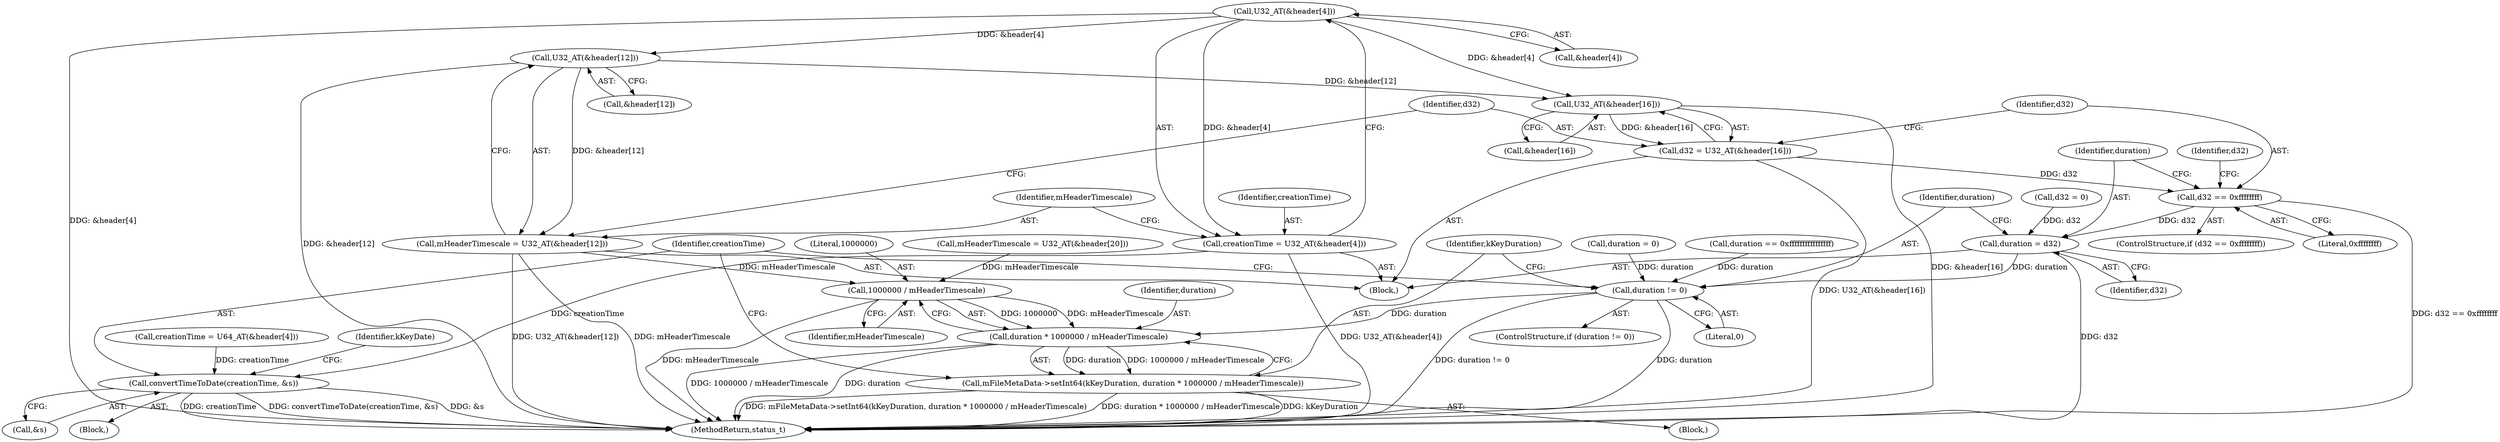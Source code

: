 digraph "0_Android_463a6f807e187828442949d1924e143cf07778c6@array" {
"1002419" [label="(Call,U32_AT(&header[4]))"];
"1002417" [label="(Call,creationTime = U32_AT(&header[4]))"];
"1002463" [label="(Call,convertTimeToDate(creationTime, &s))"];
"1002426" [label="(Call,U32_AT(&header[12]))"];
"1002424" [label="(Call,mHeaderTimescale = U32_AT(&header[12]))"];
"1002459" [label="(Call,1000000 / mHeaderTimescale)"];
"1002457" [label="(Call,duration * 1000000 / mHeaderTimescale)"];
"1002455" [label="(Call,mFileMetaData->setInt64(kKeyDuration, duration * 1000000 / mHeaderTimescale))"];
"1002434" [label="(Call,U32_AT(&header[16]))"];
"1002432" [label="(Call,d32 = U32_AT(&header[16]))"];
"1002440" [label="(Call,d32 == 0xffffffff)"];
"1002447" [label="(Call,duration = d32)"];
"1002451" [label="(Call,duration != 0)"];
"1002426" [label="(Call,U32_AT(&header[12]))"];
"1002454" [label="(Block,)"];
"1002398" [label="(Call,duration == 0xffffffffffffffff)"];
"1002439" [label="(ControlStructure,if (d32 == 0xffffffff))"];
"1002376" [label="(Call,creationTime = U64_AT(&header[4]))"];
"1002447" [label="(Call,duration = d32)"];
"1002416" [label="(Block,)"];
"1002445" [label="(Identifier,d32)"];
"1002441" [label="(Identifier,d32)"];
"1002434" [label="(Call,U32_AT(&header[16]))"];
"1002442" [label="(Literal,0xffffffff)"];
"1002463" [label="(Call,convertTimeToDate(creationTime, &s))"];
"1002453" [label="(Literal,0)"];
"1002435" [label="(Call,&header[16])"];
"1002465" [label="(Call,&s)"];
"1002440" [label="(Call,d32 == 0xffffffff)"];
"1002337" [label="(Block,)"];
"1002420" [label="(Call,&header[4])"];
"1002425" [label="(Identifier,mHeaderTimescale)"];
"1002419" [label="(Call,U32_AT(&header[4]))"];
"1002450" [label="(ControlStructure,if (duration != 0))"];
"1002427" [label="(Call,&header[12])"];
"1002444" [label="(Call,d32 = 0)"];
"1002460" [label="(Literal,1000000)"];
"1002433" [label="(Identifier,d32)"];
"1002457" [label="(Call,duration * 1000000 / mHeaderTimescale)"];
"1002451" [label="(Call,duration != 0)"];
"1002424" [label="(Call,mHeaderTimescale = U32_AT(&header[12]))"];
"1002418" [label="(Identifier,creationTime)"];
"1002417" [label="(Call,creationTime = U32_AT(&header[4]))"];
"1002459" [label="(Call,1000000 / mHeaderTimescale)"];
"1002464" [label="(Identifier,creationTime)"];
"1002455" [label="(Call,mFileMetaData->setInt64(kKeyDuration, duration * 1000000 / mHeaderTimescale))"];
"1002911" [label="(MethodReturn,status_t)"];
"1002449" [label="(Identifier,d32)"];
"1002432" [label="(Call,d32 = U32_AT(&header[16]))"];
"1002468" [label="(Identifier,kKeyDate)"];
"1002383" [label="(Call,mHeaderTimescale = U32_AT(&header[20]))"];
"1002456" [label="(Identifier,kKeyDuration)"];
"1002452" [label="(Identifier,duration)"];
"1002448" [label="(Identifier,duration)"];
"1002461" [label="(Identifier,mHeaderTimescale)"];
"1002402" [label="(Call,duration = 0)"];
"1002458" [label="(Identifier,duration)"];
"1002419" -> "1002417"  [label="AST: "];
"1002419" -> "1002420"  [label="CFG: "];
"1002420" -> "1002419"  [label="AST: "];
"1002417" -> "1002419"  [label="CFG: "];
"1002419" -> "1002911"  [label="DDG: &header[4]"];
"1002419" -> "1002417"  [label="DDG: &header[4]"];
"1002419" -> "1002426"  [label="DDG: &header[4]"];
"1002419" -> "1002434"  [label="DDG: &header[4]"];
"1002417" -> "1002416"  [label="AST: "];
"1002418" -> "1002417"  [label="AST: "];
"1002425" -> "1002417"  [label="CFG: "];
"1002417" -> "1002911"  [label="DDG: U32_AT(&header[4])"];
"1002417" -> "1002463"  [label="DDG: creationTime"];
"1002463" -> "1002337"  [label="AST: "];
"1002463" -> "1002465"  [label="CFG: "];
"1002464" -> "1002463"  [label="AST: "];
"1002465" -> "1002463"  [label="AST: "];
"1002468" -> "1002463"  [label="CFG: "];
"1002463" -> "1002911"  [label="DDG: creationTime"];
"1002463" -> "1002911"  [label="DDG: convertTimeToDate(creationTime, &s)"];
"1002463" -> "1002911"  [label="DDG: &s"];
"1002376" -> "1002463"  [label="DDG: creationTime"];
"1002426" -> "1002424"  [label="AST: "];
"1002426" -> "1002427"  [label="CFG: "];
"1002427" -> "1002426"  [label="AST: "];
"1002424" -> "1002426"  [label="CFG: "];
"1002426" -> "1002911"  [label="DDG: &header[12]"];
"1002426" -> "1002424"  [label="DDG: &header[12]"];
"1002426" -> "1002434"  [label="DDG: &header[12]"];
"1002424" -> "1002416"  [label="AST: "];
"1002425" -> "1002424"  [label="AST: "];
"1002433" -> "1002424"  [label="CFG: "];
"1002424" -> "1002911"  [label="DDG: U32_AT(&header[12])"];
"1002424" -> "1002911"  [label="DDG: mHeaderTimescale"];
"1002424" -> "1002459"  [label="DDG: mHeaderTimescale"];
"1002459" -> "1002457"  [label="AST: "];
"1002459" -> "1002461"  [label="CFG: "];
"1002460" -> "1002459"  [label="AST: "];
"1002461" -> "1002459"  [label="AST: "];
"1002457" -> "1002459"  [label="CFG: "];
"1002459" -> "1002911"  [label="DDG: mHeaderTimescale"];
"1002459" -> "1002457"  [label="DDG: 1000000"];
"1002459" -> "1002457"  [label="DDG: mHeaderTimescale"];
"1002383" -> "1002459"  [label="DDG: mHeaderTimescale"];
"1002457" -> "1002455"  [label="AST: "];
"1002458" -> "1002457"  [label="AST: "];
"1002455" -> "1002457"  [label="CFG: "];
"1002457" -> "1002911"  [label="DDG: 1000000 / mHeaderTimescale"];
"1002457" -> "1002911"  [label="DDG: duration"];
"1002457" -> "1002455"  [label="DDG: duration"];
"1002457" -> "1002455"  [label="DDG: 1000000 / mHeaderTimescale"];
"1002451" -> "1002457"  [label="DDG: duration"];
"1002455" -> "1002454"  [label="AST: "];
"1002456" -> "1002455"  [label="AST: "];
"1002464" -> "1002455"  [label="CFG: "];
"1002455" -> "1002911"  [label="DDG: duration * 1000000 / mHeaderTimescale"];
"1002455" -> "1002911"  [label="DDG: kKeyDuration"];
"1002455" -> "1002911"  [label="DDG: mFileMetaData->setInt64(kKeyDuration, duration * 1000000 / mHeaderTimescale)"];
"1002434" -> "1002432"  [label="AST: "];
"1002434" -> "1002435"  [label="CFG: "];
"1002435" -> "1002434"  [label="AST: "];
"1002432" -> "1002434"  [label="CFG: "];
"1002434" -> "1002911"  [label="DDG: &header[16]"];
"1002434" -> "1002432"  [label="DDG: &header[16]"];
"1002432" -> "1002416"  [label="AST: "];
"1002433" -> "1002432"  [label="AST: "];
"1002441" -> "1002432"  [label="CFG: "];
"1002432" -> "1002911"  [label="DDG: U32_AT(&header[16])"];
"1002432" -> "1002440"  [label="DDG: d32"];
"1002440" -> "1002439"  [label="AST: "];
"1002440" -> "1002442"  [label="CFG: "];
"1002441" -> "1002440"  [label="AST: "];
"1002442" -> "1002440"  [label="AST: "];
"1002445" -> "1002440"  [label="CFG: "];
"1002448" -> "1002440"  [label="CFG: "];
"1002440" -> "1002911"  [label="DDG: d32 == 0xffffffff"];
"1002440" -> "1002447"  [label="DDG: d32"];
"1002447" -> "1002416"  [label="AST: "];
"1002447" -> "1002449"  [label="CFG: "];
"1002448" -> "1002447"  [label="AST: "];
"1002449" -> "1002447"  [label="AST: "];
"1002452" -> "1002447"  [label="CFG: "];
"1002447" -> "1002911"  [label="DDG: d32"];
"1002444" -> "1002447"  [label="DDG: d32"];
"1002447" -> "1002451"  [label="DDG: duration"];
"1002451" -> "1002450"  [label="AST: "];
"1002451" -> "1002453"  [label="CFG: "];
"1002452" -> "1002451"  [label="AST: "];
"1002453" -> "1002451"  [label="AST: "];
"1002456" -> "1002451"  [label="CFG: "];
"1002464" -> "1002451"  [label="CFG: "];
"1002451" -> "1002911"  [label="DDG: duration != 0"];
"1002451" -> "1002911"  [label="DDG: duration"];
"1002402" -> "1002451"  [label="DDG: duration"];
"1002398" -> "1002451"  [label="DDG: duration"];
}
